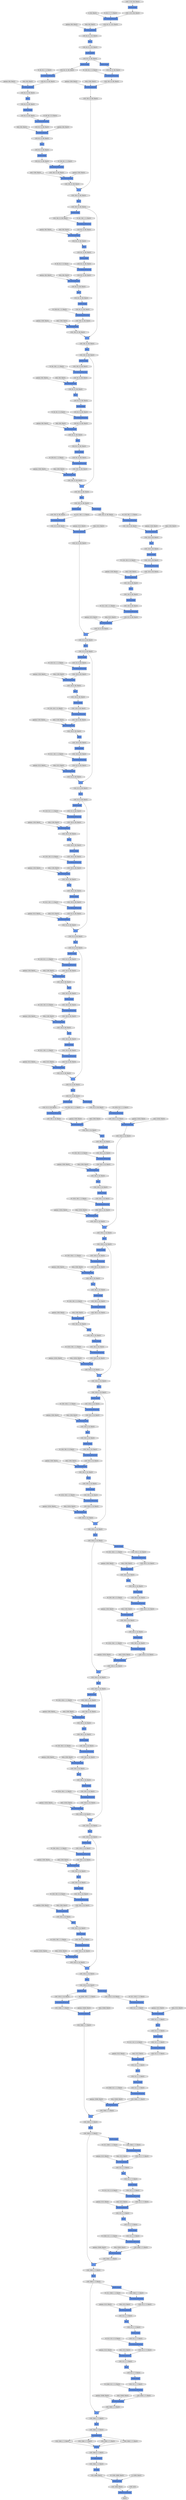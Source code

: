 digraph graphname{rankdir=TB;48009926312336 [label="W: (64, 256, 1, 1), float32",shape="octagon",fillcolor="#E0E0E0",style="filled"];48009926312656 [label="gamma: (64), float32",shape="octagon",fillcolor="#E0E0E0",style="filled"];48009926312976 [label="beta: (64), float32",shape="octagon",fillcolor="#E0E0E0",style="filled"];48011601478928 [label="SoftmaxCrossEntropy",shape="record",fillcolor="#6495ED",style="filled"];48009926313360 [label="W: (64, 64, 3, 3), float32",shape="octagon",fillcolor="#E0E0E0",style="filled"];48009926313680 [label="gamma: (64), float32",shape="octagon",fillcolor="#E0E0E0",style="filled"];48009926182672 [label="b: (64), float32",shape="octagon",fillcolor="#E0E0E0",style="filled"];48009926182736 [label="W: (64, 3, 7, 7), float32",shape="octagon",fillcolor="#E0E0E0",style="filled"];48009926314000 [label="beta: (64), float32",shape="octagon",fillcolor="#E0E0E0",style="filled"];48009926183248 [label="gamma: (64), float32",shape="octagon",fillcolor="#E0E0E0",style="filled"];48009926314384 [label="W: (256, 64, 1, 1), float32",shape="octagon",fillcolor="#E0E0E0",style="filled"];48009926183568 [label="beta: (64), float32",shape="octagon",fillcolor="#E0E0E0",style="filled"];48009926314832 [label="gamma: (256), float32",shape="octagon",fillcolor="#E0E0E0",style="filled"];48009926315152 [label="beta: (256), float32",shape="octagon",fillcolor="#E0E0E0",style="filled"];48009926184272 [label="W: (64, 64, 1, 1), float32",shape="octagon",fillcolor="#E0E0E0",style="filled"];48009926315728 [label="W: (64, 256, 1, 1), float32",shape="octagon",fillcolor="#E0E0E0",style="filled"];48009926184656 [label="gamma: (64), float32",shape="octagon",fillcolor="#E0E0E0",style="filled"];48011756081232 [label="(256, 1024, 4, 14), float32",shape="octagon",fillcolor="#E0E0E0",style="filled"];48009926250576 [label="beta: (64), float32",shape="octagon",fillcolor="#E0E0E0",style="filled"];48011756081296 [label="BatchNormalization",shape="record",fillcolor="#6495ED",style="filled"];48011755950288 [label="(256, 128, 8, 28), float32",shape="octagon",fillcolor="#E0E0E0",style="filled"];48011608461584 [label="(256, 1024, 4, 14), float32",shape="octagon",fillcolor="#E0E0E0",style="filled"];48009968750992 [label="gamma: (512), float32",shape="octagon",fillcolor="#E0E0E0",style="filled"];48011756114320 [label="(256, 256, 4, 14), float32",shape="octagon",fillcolor="#E0E0E0",style="filled"];48009926250960 [label="W: (64, 64, 3, 3), float32",shape="octagon",fillcolor="#E0E0E0",style="filled"];48011756081744 [label="BatchNormalization",shape="record",fillcolor="#6495ED",style="filled"];48011608527504 [label="(256, 512, 2, 7), float32",shape="octagon",fillcolor="#E0E0E0",style="filled"];48011756081808 [label="(256, 1024, 4, 14), float32",shape="octagon",fillcolor="#E0E0E0",style="filled"];48009968751312 [label="beta: (512), float32",shape="octagon",fillcolor="#E0E0E0",style="filled"];48011608527632 [label="BatchNormalization",shape="record",fillcolor="#6495ED",style="filled"];48011608462096 [label="(256, 512, 2, 7), float32",shape="octagon",fillcolor="#E0E0E0",style="filled"];48011608527760 [label="(256, 512, 2, 7), float32",shape="octagon",fillcolor="#E0E0E0",style="filled"];48011755950992 [label="(256, 128, 8, 28), float32",shape="octagon",fillcolor="#E0E0E0",style="filled"];48009926251408 [label="gamma: (64), float32",shape="octagon",fillcolor="#E0E0E0",style="filled"];48011608527888 [label="BatchNormalization",shape="record",fillcolor="#6495ED",style="filled"];48011755951120 [label="BatchNormalization",shape="record",fillcolor="#6495ED",style="filled"];48009968751696 [label="W: (2048, 512, 1, 1), float32",shape="octagon",fillcolor="#E0E0E0",style="filled"];48011756115024 [label="(256, 256, 4, 14), float32",shape="octagon",fillcolor="#E0E0E0",style="filled"];48011608528016 [label="(256, 512, 2, 7), float32",shape="octagon",fillcolor="#E0E0E0",style="filled"];48011608462480 [label="BatchNormalization",shape="record",fillcolor="#6495ED",style="filled"];48011756082320 [label="HaloExchange",shape="record",fillcolor="#6495ED",style="filled"];48011755951248 [label="(256, 128, 8, 28), float32",shape="octagon",fillcolor="#E0E0E0",style="filled"];48011756115152 [label="BatchNormalization",shape="record",fillcolor="#6495ED",style="filled"];48011756082384 [label="(256, 1024, 4, 14), float32",shape="octagon",fillcolor="#E0E0E0",style="filled"];48009926251728 [label="beta: (64), float32",shape="octagon",fillcolor="#E0E0E0",style="filled"];48011756115280 [label="(256, 256, 4, 14), float32",shape="octagon",fillcolor="#E0E0E0",style="filled"];48011608462736 [label="BatchNormalization",shape="record",fillcolor="#6495ED",style="filled"];48011756082576 [label="(256, 1024, 4, 14), float32",shape="octagon",fillcolor="#E0E0E0",style="filled"];48011755951504 [label="(256, 128, 8, 28), float32",shape="octagon",fillcolor="#E0E0E0",style="filled"];48011608462800 [label="(256, 512, 2, 7), float32",shape="octagon",fillcolor="#E0E0E0",style="filled"];48011608528400 [label="(256, 512, 2, 7), float32",shape="octagon",fillcolor="#E0E0E0",style="filled"];48009968752144 [label="gamma: (2048), float32",shape="octagon",fillcolor="#E0E0E0",style="filled"];48011608462928 [label="Convolution2DFunction",shape="record",fillcolor="#6495ED",style="filled"];48011756115536 [label="(256, 256, 4, 14), float32",shape="octagon",fillcolor="#E0E0E0",style="filled"];48011755951696 [label="ReLU",shape="record",fillcolor="#6495ED",style="filled"];48009926252112 [label="W: (256, 64, 1, 1), float32",shape="octagon",fillcolor="#E0E0E0",style="filled"];48011755951760 [label="HaloExchange",shape="record",fillcolor="#6495ED",style="filled"];48011608463056 [label="(256, 512, 2, 7), float32",shape="octagon",fillcolor="#E0E0E0",style="filled"];48011756115728 [label="Convolution2DFunction",shape="record",fillcolor="#6495ED",style="filled"];48011756082960 [label="(256, 256, 4, 14), float32",shape="octagon",fillcolor="#E0E0E0",style="filled"];48011755951888 [label="(256, 512, 8, 28), float32",shape="octagon",fillcolor="#E0E0E0",style="filled"];48009968752464 [label="beta: (2048), float32",shape="octagon",fillcolor="#E0E0E0",style="filled"];48011608463184 [label="HaloExchange",shape="record",fillcolor="#6495ED",style="filled"];48011756115792 [label="HaloExchange",shape="record",fillcolor="#6495ED",style="filled"];48011756115856 [label="ReLU",shape="record",fillcolor="#6495ED",style="filled"];48011755952016 [label="(256, 512, 8, 28), float32",shape="octagon",fillcolor="#E0E0E0",style="filled"];48011608463312 [label="(256, 512, 2, 7), float32",shape="octagon",fillcolor="#E0E0E0",style="filled"];48011756115920 [label="(256, 1024, 4, 14), float32",shape="octagon",fillcolor="#E0E0E0",style="filled"];48011755952080 [label="BatchNormalization",shape="record",fillcolor="#6495ED",style="filled"];48009926252560 [label="gamma: (256), float32",shape="octagon",fillcolor="#E0E0E0",style="filled"];48011756116048 [label="(256, 1024, 4, 14), float32",shape="octagon",fillcolor="#E0E0E0",style="filled"];48011608529040 [label="Convolution2DFunction",shape="record",fillcolor="#6495ED",style="filled"];48011756116112 [label="BatchNormalization",shape="record",fillcolor="#6495ED",style="filled"];48011756083344 [label="BatchNormalization",shape="record",fillcolor="#6495ED",style="filled"];48011755952272 [label="HaloExchange",shape="record",fillcolor="#6495ED",style="filled"];48011608529104 [label="(256, 512, 2, 7), float32",shape="octagon",fillcolor="#E0E0E0",style="filled"];48011608463632 [label="ReLU",shape="record",fillcolor="#6495ED",style="filled"];48011608529232 [label="ReLU",shape="record",fillcolor="#6495ED",style="filled"];48011608463696 [label="(256, 512, 2, 7), float32",shape="octagon",fillcolor="#E0E0E0",style="filled"];48011756116304 [label="ReLU",shape="record",fillcolor="#6495ED",style="filled"];48009926252880 [label="beta: (256), float32",shape="octagon",fillcolor="#E0E0E0",style="filled"];48009968753040 [label="W: (512, 2048, 1, 1), float32",shape="octagon",fillcolor="#E0E0E0",style="filled"];48011756083600 [label="Convolution2DFunction",shape="record",fillcolor="#6495ED",style="filled"];48011755952528 [label="Convolution2DFunction",shape="record",fillcolor="#6495ED",style="filled"];48011608529360 [label="(256, 512, 2, 7), float32",shape="octagon",fillcolor="#E0E0E0",style="filled"];48011756083664 [label="(256, 256, 4, 14), float32",shape="octagon",fillcolor="#E0E0E0",style="filled"];48011755952592 [label="(256, 512, 8, 28), float32",shape="octagon",fillcolor="#E0E0E0",style="filled"];48011608529488 [label="_ + _",shape="record",fillcolor="#6495ED",style="filled"];48011756116560 [label="Convolution2DFunction",shape="record",fillcolor="#6495ED",style="filled"];48011756083792 [label="ReLU",shape="record",fillcolor="#6495ED",style="filled"];48011756116624 [label="(256, 1024, 4, 14), float32",shape="octagon",fillcolor="#E0E0E0",style="filled"];48011608529616 [label="(256, 512, 2, 7), float32",shape="octagon",fillcolor="#E0E0E0",style="filled"];48011608464080 [label="Convolution2DFunction",shape="record",fillcolor="#6495ED",style="filled"];48011756083920 [label="(256, 256, 4, 14), float32",shape="octagon",fillcolor="#E0E0E0",style="filled"];48009926253264 [label="W: (256, 64, 1, 1), float32",shape="octagon",fillcolor="#E0E0E0",style="filled"];48009968753488 [label="gamma: (512), float32",shape="octagon",fillcolor="#E0E0E0",style="filled"];48011756084048 [label="HaloExchange",shape="record",fillcolor="#6495ED",style="filled"];48011608464336 [label="BatchNormalization",shape="record",fillcolor="#6495ED",style="filled"];48011756084176 [label="(256, 256, 4, 14), float32",shape="octagon",fillcolor="#E0E0E0",style="filled"];48011755953104 [label="HaloExchange",shape="record",fillcolor="#6495ED",style="filled"];48011608464400 [label="(256, 512, 2, 7), float32",shape="octagon",fillcolor="#E0E0E0",style="filled"];48011755953168 [label="(256, 512, 8, 28), float32",shape="octagon",fillcolor="#E0E0E0",style="filled"];48011608530000 [label="(256, 2048, 2, 7), float32",shape="octagon",fillcolor="#E0E0E0",style="filled"];48009968753808 [label="beta: (512), float32",shape="octagon",fillcolor="#E0E0E0",style="filled"];48011608464528 [label="_ + _",shape="record",fillcolor="#6495ED",style="filled"];48011756117136 [label="ReLU",shape="record",fillcolor="#6495ED",style="filled"];48009926253712 [label="gamma: (256), float32",shape="octagon",fillcolor="#E0E0E0",style="filled"];48011608530128 [label="(256, 2048, 2, 7), float32",shape="octagon",fillcolor="#E0E0E0",style="filled"];48011756117200 [label="(256, 1024, 4, 14), float32",shape="octagon",fillcolor="#E0E0E0",style="filled"];48011755953360 [label="(256, 512, 8, 28), float32",shape="octagon",fillcolor="#E0E0E0",style="filled"];48011601288336 [label="Convolution2DFunction",shape="record",fillcolor="#6495ED",style="filled"];48011608464656 [label="(256, 512, 2, 7), float32",shape="octagon",fillcolor="#E0E0E0",style="filled"];48011756084496 [label="ReLU",shape="record",fillcolor="#6495ED",style="filled"];48011756084560 [label="(256, 256, 4, 14), float32",shape="octagon",fillcolor="#E0E0E0",style="filled"];48011608464784 [label="HaloExchange",shape="record",fillcolor="#6495ED",style="filled"];48011756117392 [label="(256, 1024, 4, 14), float32",shape="octagon",fillcolor="#E0E0E0",style="filled"];48011608530384 [label="AveragePooling2D",shape="record",fillcolor="#6495ED",style="filled"];48009926254032 [label="beta: (256), float32",shape="octagon",fillcolor="#E0E0E0",style="filled"];48009968754192 [label="W: (512, 512, 3, 3), float32",shape="octagon",fillcolor="#E0E0E0",style="filled"];48011608464912 [label="(256, 512, 2, 7), float32",shape="octagon",fillcolor="#E0E0E0",style="filled"];48011756117520 [label="HaloExchange",shape="record",fillcolor="#6495ED",style="filled"];48011755953680 [label="ReLU",shape="record",fillcolor="#6495ED",style="filled"];48011755953744 [label="(256, 128, 8, 28), float32",shape="octagon",fillcolor="#E0E0E0",style="filled"];48011756117712 [label="ReLU",shape="record",fillcolor="#6495ED",style="filled"];48011756084944 [label="_ + _",shape="record",fillcolor="#6495ED",style="filled"];48011608530704 [label="(256, 2048, 2, 7), float32",shape="octagon",fillcolor="#E0E0E0",style="filled"];48011756117776 [label="(256, 256, 4, 14), float32",shape="octagon",fillcolor="#E0E0E0",style="filled"];48011608465232 [label="Convolution2DFunction",shape="record",fillcolor="#6495ED",style="filled"];48011608465296 [label="(256, 2048, 2, 7), float32",shape="octagon",fillcolor="#E0E0E0",style="filled"];48009926254480 [label="_ + _",shape="record",fillcolor="#6495ED",style="filled"];48011601158032 [label="ReLU",shape="record",fillcolor="#6495ED",style="filled"];48011756085200 [label="Convolution2DFunction",shape="record",fillcolor="#6495ED",style="filled"];48009968754640 [label="gamma: (512), float32",shape="octagon",fillcolor="#E0E0E0",style="filled"];48011755954128 [label="Convolution2DFunction",shape="record",fillcolor="#6495ED",style="filled"];48011756019856 [label="(256, 256, 4, 14), float32",shape="octagon",fillcolor="#E0E0E0",style="filled"];48009926385872 [label="gamma: (128), float32",shape="octagon",fillcolor="#E0E0E0",style="filled"];48011756019984 [label="Convolution2DFunction",shape="record",fillcolor="#6495ED",style="filled"];48011756020112 [label="(256, 256, 4, 14), float32",shape="octagon",fillcolor="#E0E0E0",style="filled"];48011755921872 [label="(256, 128, 8, 28), float32",shape="octagon",fillcolor="#E0E0E0",style="filled"];48011601543056 [label="(256, 256, 15, 56), float32",shape="octagon",fillcolor="#E0E0E0",style="filled"];48009926386192 [label="beta: (128), float32",shape="octagon",fillcolor="#E0E0E0",style="filled"];48011756020432 [label="BatchNormalization",shape="record",fillcolor="#6495ED",style="filled"];48011756020496 [label="(256, 1024, 4, 14), float32",shape="octagon",fillcolor="#E0E0E0",style="filled"];48011755922256 [label="BatchNormalization",shape="record",fillcolor="#6495ED",style="filled"];48011756020624 [label="(256, 512, 8, 28), float32",shape="octagon",fillcolor="#E0E0E0",style="filled"];48009926386576 [label="W: (128, 128, 3, 3), float32",shape="octagon",fillcolor="#E0E0E0",style="filled"];48011756020688 [label="HaloExchange",shape="record",fillcolor="#6495ED",style="filled"];48011755922512 [label="BatchNormalization",shape="record",fillcolor="#6495ED",style="filled"];48011756020880 [label="BatchNormalization",shape="record",fillcolor="#6495ED",style="filled"];48011755922576 [label="(256, 128, 8, 28), float32",shape="octagon",fillcolor="#E0E0E0",style="filled"];48011755922704 [label="Convolution2DFunction",shape="record",fillcolor="#6495ED",style="filled"];48009926387024 [label="gamma: (128), float32",shape="octagon",fillcolor="#E0E0E0",style="filled"];48011756021136 [label="ReLU",shape="record",fillcolor="#6495ED",style="filled"];48011755922832 [label="(256, 128, 8, 28), float32",shape="octagon",fillcolor="#E0E0E0",style="filled"];48011756021200 [label="(256, 1024, 4, 14), float32",shape="octagon",fillcolor="#E0E0E0",style="filled"];48011755922960 [label="HaloExchange",shape="record",fillcolor="#6495ED",style="filled"];48009926387344 [label="beta: (128), float32",shape="octagon",fillcolor="#E0E0E0",style="filled"];48011755923088 [label="(256, 128, 8, 28), float32",shape="octagon",fillcolor="#E0E0E0",style="filled"];48011756021584 [label="(256, 1024, 4, 14), float32",shape="octagon",fillcolor="#E0E0E0",style="filled"];48011756021648 [label="ReLU",shape="record",fillcolor="#6495ED",style="filled"];48011756021712 [label="(256, 1024, 4, 14), float32",shape="octagon",fillcolor="#E0E0E0",style="filled"];48011755923408 [label="ReLU",shape="record",fillcolor="#6495ED",style="filled"];48009926387728 [label="W: (512, 128, 1, 1), float32",shape="octagon",fillcolor="#E0E0E0",style="filled"];48011755923472 [label="(256, 128, 8, 28), float32",shape="octagon",fillcolor="#E0E0E0",style="filled"];48011756021840 [label="(256, 1024, 4, 14), float32",shape="octagon",fillcolor="#E0E0E0",style="filled"];48009969739856 [label="BatchNormalization",shape="record",fillcolor="#6495ED",style="filled"];48011756021904 [label="Convolution2DFunction",shape="record",fillcolor="#6495ED",style="filled"];48011756022096 [label="Convolution2DFunction",shape="record",fillcolor="#6495ED",style="filled"];48011755923856 [label="Convolution2DFunction",shape="record",fillcolor="#6495ED",style="filled"];48011601521040 [label="(256, 3, 56, 224), float32",shape="octagon",fillcolor="#E0E0E0",style="filled"];48009926388176 [label="gamma: (512), float32",shape="octagon",fillcolor="#E0E0E0",style="filled"];48011756022352 [label="HaloExchange",shape="record",fillcolor="#6495ED",style="filled"];48011756022416 [label="(256, 1024, 4, 14), float32",shape="octagon",fillcolor="#E0E0E0",style="filled"];48011755924112 [label="BatchNormalization",shape="record",fillcolor="#6495ED",style="filled"];48011755924176 [label="(256, 128, 8, 28), float32",shape="octagon",fillcolor="#E0E0E0",style="filled"];48009926388496 [label="beta: (512), float32",shape="octagon",fillcolor="#E0E0E0",style="filled"];48011755924304 [label="ReLU",shape="record",fillcolor="#6495ED",style="filled"];48011755924432 [label="(256, 128, 8, 28), float32",shape="octagon",fillcolor="#E0E0E0",style="filled"];48011755924560 [label="HaloExchange",shape="record",fillcolor="#6495ED",style="filled"];48011756022928 [label="HaloExchange",shape="record",fillcolor="#6495ED",style="filled"];48011756022992 [label="(256, 1024, 4, 14), float32",shape="octagon",fillcolor="#E0E0E0",style="filled"];48011755924688 [label="(256, 128, 8, 28), float32",shape="octagon",fillcolor="#E0E0E0",style="filled"];48009926389072 [label="W: (128, 512, 1, 1), float32",shape="octagon",fillcolor="#E0E0E0",style="filled"];48011601522064 [label="MaxPoolingND",shape="record",fillcolor="#6495ED",style="filled"];48011756023248 [label="HaloExchange",shape="record",fillcolor="#6495ED",style="filled"];48011755925008 [label="Convolution2DFunction",shape="record",fillcolor="#6495ED",style="filled"];48011755925072 [label="(256, 512, 8, 28), float32",shape="octagon",fillcolor="#E0E0E0",style="filled"];48011756023440 [label="ReLU",shape="record",fillcolor="#6495ED",style="filled"];48011756023504 [label="(256, 256, 4, 14), float32",shape="octagon",fillcolor="#E0E0E0",style="filled"];48011755925200 [label="(256, 256, 15, 56), float32",shape="octagon",fillcolor="#E0E0E0",style="filled"];48009926389520 [label="gamma: (128), float32",shape="octagon",fillcolor="#E0E0E0",style="filled"];48011755925264 [label="_ + _",shape="record",fillcolor="#6495ED",style="filled"];48011755925456 [label="HaloExchange",shape="record",fillcolor="#6495ED",style="filled"];48011608502352 [label="BatchNormalization",shape="record",fillcolor="#6495ED",style="filled"];48011755991120 [label="(256, 512, 8, 28), float32",shape="octagon",fillcolor="#E0E0E0",style="filled"];48011608502416 [label="(256, 512, 2, 7), float32",shape="octagon",fillcolor="#E0E0E0",style="filled"];48009926357136 [label="W: (128, 512, 1, 1), float32",shape="octagon",fillcolor="#E0E0E0",style="filled"];48009926422736 [label="W: (256, 256, 3, 3), float32",shape="octagon",fillcolor="#E0E0E0",style="filled"];48009926324432 [label="gamma: (64), float32",shape="octagon",fillcolor="#E0E0E0",style="filled"];48009968693520 [label="gamma: (256), float32",shape="octagon",fillcolor="#E0E0E0",style="filled"];48009968627984 [label="gamma: (256), float32",shape="octagon",fillcolor="#E0E0E0",style="filled"];48011755991312 [label="(256, 512, 8, 28), float32",shape="octagon",fillcolor="#E0E0E0",style="filled"];48009968726352 [label="W: (2048, 512, 1, 1), float32",shape="octagon",fillcolor="#E0E0E0",style="filled"];48011608502800 [label="(256, 512, 2, 7), float32",shape="octagon",fillcolor="#E0E0E0",style="filled"];48009926324752 [label="beta: (64), float32",shape="octagon",fillcolor="#E0E0E0",style="filled"];48009968693840 [label="beta: (256), float32",shape="octagon",fillcolor="#E0E0E0",style="filled"];48009968628304 [label="beta: (256), float32",shape="octagon",fillcolor="#E0E0E0",style="filled"];48009926357584 [label="gamma: (128), float32",shape="octagon",fillcolor="#E0E0E0",style="filled"];48009926423184 [label="gamma: (256), float32",shape="octagon",fillcolor="#E0E0E0",style="filled"];48011755991696 [label="(256, 128, 8, 28), float32",shape="octagon",fillcolor="#E0E0E0",style="filled"];48009968726800 [label="gamma: (2048), float32",shape="octagon",fillcolor="#E0E0E0",style="filled"];48009926357904 [label="beta: (128), float32",shape="octagon",fillcolor="#E0E0E0",style="filled"];48009926325136 [label="W: (64, 64, 3, 3), float32",shape="octagon",fillcolor="#E0E0E0",style="filled"];48009968694224 [label="W: (1024, 256, 1, 1), float32",shape="octagon",fillcolor="#E0E0E0",style="filled"];48009968628688 [label="W: (256, 256, 3, 3), float32",shape="octagon",fillcolor="#E0E0E0",style="filled"];48009926423504 [label="beta: (256), float32",shape="octagon",fillcolor="#E0E0E0",style="filled"];48011755992080 [label="HaloExchange",shape="record",fillcolor="#6495ED",style="filled"];48009968727120 [label="beta: (2048), float32",shape="octagon",fillcolor="#E0E0E0",style="filled"];48011608503504 [label="(256, 512, 2, 7), float32",shape="octagon",fillcolor="#E0E0E0",style="filled"];48011755992336 [label="BatchNormalization",shape="record",fillcolor="#6495ED",style="filled"];48009926358288 [label="W: (128, 128, 3, 3), float32",shape="octagon",fillcolor="#E0E0E0",style="filled"];48011608503632 [label="Convolution2DFunction",shape="record",fillcolor="#6495ED",style="filled"];48009926423888 [label="W: (1024, 256, 1, 1), float32",shape="octagon",fillcolor="#E0E0E0",style="filled"];48011755992400 [label="(256, 128, 8, 28), float32",shape="octagon",fillcolor="#E0E0E0",style="filled"];48009926325584 [label="gamma: (64), float32",shape="octagon",fillcolor="#E0E0E0",style="filled"];48009968629136 [label="gamma: (256), float32",shape="octagon",fillcolor="#E0E0E0",style="filled"];48009968694672 [label="gamma: (1024), float32",shape="octagon",fillcolor="#E0E0E0",style="filled"];48011608503760 [label="(256, 512, 2, 7), float32",shape="octagon",fillcolor="#E0E0E0",style="filled"];48009968727504 [label="W: (2048, 1024, 1, 1), float32",shape="octagon",fillcolor="#E0E0E0",style="filled"];48011755992528 [label="Convolution2DFunction",shape="record",fillcolor="#6495ED",style="filled"];48011755992656 [label="(256, 128, 8, 28), float32",shape="octagon",fillcolor="#E0E0E0",style="filled"];48009926325904 [label="beta: (64), float32",shape="octagon",fillcolor="#E0E0E0",style="filled"];48011608504016 [label="(256, 512, 2, 7), float32",shape="octagon",fillcolor="#E0E0E0",style="filled"];48009968694992 [label="beta: (1024), float32",shape="octagon",fillcolor="#E0E0E0",style="filled"];48009968629456 [label="beta: (256), float32",shape="octagon",fillcolor="#E0E0E0",style="filled"];48011755992784 [label="HaloExchange",shape="record",fillcolor="#6495ED",style="filled"];48009926424336 [label="gamma: (1024), float32",shape="octagon",fillcolor="#E0E0E0",style="filled"];48009926358736 [label="gamma: (128), float32",shape="octagon",fillcolor="#E0E0E0",style="filled"];48011755992912 [label="(256, 128, 8, 28), float32",shape="octagon",fillcolor="#E0E0E0",style="filled"];48011608504208 [label="Convolution2DFunction",shape="record",fillcolor="#6495ED",style="filled"];48009968727952 [label="gamma: (2048), float32",shape="octagon",fillcolor="#E0E0E0",style="filled"];48011608504272 [label="HaloExchange",shape="record",fillcolor="#6495ED",style="filled"];48011608504336 [label="ReLU",shape="record",fillcolor="#6495ED",style="filled"];48009926359056 [label="beta: (128), float32",shape="octagon",fillcolor="#E0E0E0",style="filled"];48009926326288 [label="W: (256, 64, 1, 1), float32",shape="octagon",fillcolor="#E0E0E0",style="filled"];48011608504400 [label="(256, 2048, 2, 7), float32",shape="octagon",fillcolor="#E0E0E0",style="filled"];48009968629840 [label="W: (1024, 256, 1, 1), float32",shape="octagon",fillcolor="#E0E0E0",style="filled"];48009926424656 [label="beta: (1024), float32",shape="octagon",fillcolor="#E0E0E0",style="filled"];48011608504528 [label="(256, 2048, 2, 7), float32",shape="octagon",fillcolor="#E0E0E0",style="filled"];48009968728272 [label="beta: (2048), float32",shape="octagon",fillcolor="#E0E0E0",style="filled"];48011755993296 [label="(256, 128, 8, 28), float32",shape="octagon",fillcolor="#E0E0E0",style="filled"];48011608504592 [label="BatchNormalization",shape="record",fillcolor="#6495ED",style="filled"];48009968695632 [label="W: (256, 1024, 1, 1), float32",shape="octagon",fillcolor="#E0E0E0",style="filled"];48009926359440 [label="W: (512, 128, 1, 1), float32",shape="octagon",fillcolor="#E0E0E0",style="filled"];48011608504784 [label="ReLU",shape="record",fillcolor="#6495ED",style="filled"];48009926425040 [label="W: (1024, 512, 1, 1), float32",shape="octagon",fillcolor="#E0E0E0",style="filled"];48009926326736 [label="gamma: (256), float32",shape="octagon",fillcolor="#E0E0E0",style="filled"];48009968630288 [label="gamma: (1024), float32",shape="octagon",fillcolor="#E0E0E0",style="filled"];48011755993680 [label="Convolution2DFunction",shape="record",fillcolor="#6495ED",style="filled"];48011608505040 [label="Convolution2DFunction",shape="record",fillcolor="#6495ED",style="filled"];48011608505104 [label="(256, 2048, 2, 7), float32",shape="octagon",fillcolor="#E0E0E0",style="filled"];48009968728848 [label="W: (512, 2048, 1, 1), float32",shape="octagon",fillcolor="#E0E0E0",style="filled"];48009968696080 [label="gamma: (256), float32",shape="octagon",fillcolor="#E0E0E0",style="filled"];48009926327056 [label="beta: (256), float32",shape="octagon",fillcolor="#E0E0E0",style="filled"];48009968630608 [label="beta: (1024), float32",shape="octagon",fillcolor="#E0E0E0",style="filled"];48011755993936 [label="BatchNormalization",shape="record",fillcolor="#6495ED",style="filled"];48009926359888 [label="gamma: (512), float32",shape="octagon",fillcolor="#E0E0E0",style="filled"];48009926425488 [label="gamma: (1024), float32",shape="octagon",fillcolor="#E0E0E0",style="filled"];48011755994000 [label="(256, 128, 8, 28), float32",shape="octagon",fillcolor="#E0E0E0",style="filled"];48011755994128 [label="ReLU",shape="record",fillcolor="#6495ED",style="filled"];48009968696400 [label="beta: (256), float32",shape="octagon",fillcolor="#E0E0E0",style="filled"];48011755994256 [label="(256, 128, 8, 28), float32",shape="octagon",fillcolor="#E0E0E0",style="filled"];48009926360208 [label="beta: (512), float32",shape="octagon",fillcolor="#E0E0E0",style="filled"];48009968729296 [label="gamma: (512), float32",shape="octagon",fillcolor="#E0E0E0",style="filled"];48009926425808 [label="beta: (1024), float32",shape="octagon",fillcolor="#E0E0E0",style="filled"];48011608505616 [label="Concat",shape="record",fillcolor="#6495ED",style="filled"];48011755994384 [label="_ + _",shape="record",fillcolor="#6495ED",style="filled"];48011608505680 [label="(256, 2048, 2, 7), float32",shape="octagon",fillcolor="#E0E0E0",style="filled"];48009926327632 [label="W: (128, 256, 1, 1), float32",shape="octagon",fillcolor="#E0E0E0",style="filled"];48009968631184 [label="W: (256, 1024, 1, 1), float32",shape="octagon",fillcolor="#E0E0E0",style="filled"];48011755994512 [label="(256, 128, 8, 28), float32",shape="octagon",fillcolor="#E0E0E0",style="filled"];48009968696784 [label="W: (256, 256, 3, 3), float32",shape="octagon",fillcolor="#E0E0E0",style="filled"];48011608505872 [label="(256, 2048, 2, 7), float32",shape="octagon",fillcolor="#E0E0E0",style="filled"];48009968729616 [label="beta: (512), float32",shape="octagon",fillcolor="#E0E0E0",style="filled"];48011755994704 [label="BatchNormalization",shape="record",fillcolor="#6495ED",style="filled"];48011608506000 [label="HaloExchange",shape="record",fillcolor="#6495ED",style="filled"];48009926360784 [label="W: (128, 512, 1, 1), float32",shape="octagon",fillcolor="#E0E0E0",style="filled"];48009926426384 [label="W: (256, 1024, 1, 1), float32",shape="octagon",fillcolor="#E0E0E0",style="filled"];48011755994896 [label="(256, 512, 8, 28), float32",shape="octagon",fillcolor="#E0E0E0",style="filled"];48009926328080 [label="gamma: (128), float32",shape="octagon",fillcolor="#E0E0E0",style="filled"];48011608506192 [label="ReLU",shape="record",fillcolor="#6495ED",style="filled"];48009968631632 [label="gamma: (256), float32",shape="octagon",fillcolor="#E0E0E0",style="filled"];48009968697232 [label="gamma: (256), float32",shape="octagon",fillcolor="#E0E0E0",style="filled"];48009968730000 [label="W: (512, 512, 3, 3), float32",shape="octagon",fillcolor="#E0E0E0",style="filled"];48011608506256 [label="(256, 512, 2, 7), float32",shape="octagon",fillcolor="#E0E0E0",style="filled"];48011755995024 [label="(256, 512, 8, 28), float32",shape="octagon",fillcolor="#E0E0E0",style="filled"];48011755995088 [label="Convolution2DFunction",shape="record",fillcolor="#6495ED",style="filled"];48011756093520 [label="(256, 256, 4, 14), float32",shape="octagon",fillcolor="#E0E0E0",style="filled"];48009968664784 [label="W: (256, 256, 3, 3), float32",shape="octagon",fillcolor="#E0E0E0",style="filled"];48011756093776 [label="(256, 256, 4, 14), float32",shape="octagon",fillcolor="#E0E0E0",style="filled"];48011608539536 [label="(256, 2048, 2, 7), float32",shape="octagon",fillcolor="#E0E0E0",style="filled"];48011608539664 [label="(256, 2048, 2, 7), float32",shape="octagon",fillcolor="#E0E0E0",style="filled"];48011756094032 [label="(256, 256, 4, 14), float32",shape="octagon",fillcolor="#E0E0E0",style="filled"];48009968665232 [label="gamma: (256), float32",shape="octagon",fillcolor="#E0E0E0",style="filled"];48011756094224 [label="_ + _",shape="record",fillcolor="#6495ED",style="filled"];48011756094288 [label="HaloExchange",shape="record",fillcolor="#6495ED",style="filled"];48011608540112 [label="(256, 2048, 2, 7), float32",shape="octagon",fillcolor="#E0E0E0",style="filled"];48011756094416 [label="(256, 1024, 4, 14), float32",shape="octagon",fillcolor="#E0E0E0",style="filled"];48009968665552 [label="beta: (256), float32",shape="octagon",fillcolor="#E0E0E0",style="filled"];48011756094544 [label="(256, 1024, 4, 14), float32",shape="octagon",fillcolor="#E0E0E0",style="filled"];48011756094608 [label="BatchNormalization",shape="record",fillcolor="#6495ED",style="filled"];48011608540368 [label="(256, 2048, 2, 7), float32",shape="octagon",fillcolor="#E0E0E0",style="filled"];48011756094800 [label="Convolution2DFunction",shape="record",fillcolor="#6495ED",style="filled"];48009968665936 [label="W: (1024, 256, 1, 1), float32",shape="octagon",fillcolor="#E0E0E0",style="filled"];48011608540688 [label="(256, 2048, 2, 7), float32",shape="octagon",fillcolor="#E0E0E0",style="filled"];48011608540752 [label="(256), int32",shape="octagon",fillcolor="#E0E0E0",style="filled"];48011756095056 [label="Convolution2DFunction",shape="record",fillcolor="#6495ED",style="filled"];48011756095120 [label="(256, 1024, 4, 14), float32",shape="octagon",fillcolor="#E0E0E0",style="filled"];48009968666384 [label="gamma: (1024), float32",shape="octagon",fillcolor="#E0E0E0",style="filled"];48011608541008 [label="(256, 2048, 8, 7), float32",shape="octagon",fillcolor="#E0E0E0",style="filled"];48009968666704 [label="beta: (1024), float32",shape="octagon",fillcolor="#E0E0E0",style="filled"];48011756095632 [label="HaloExchange",shape="record",fillcolor="#6495ED",style="filled"];48011756095696 [label="(256, 1024, 4, 14), float32",shape="octagon",fillcolor="#E0E0E0",style="filled"];48011608541456 [label="LinearFunction",shape="record",fillcolor="#6495ED",style="filled"];48011608541584 [label="(256, 2048, 2, 1), float32",shape="octagon",fillcolor="#E0E0E0",style="filled"];48011756095888 [label="(256, 1024, 4, 14), float32",shape="octagon",fillcolor="#E0E0E0",style="filled"];48009968667280 [label="W: (256, 1024, 1, 1), float32",shape="octagon",fillcolor="#E0E0E0",style="filled"];48011756096208 [label="ReLU",shape="record",fillcolor="#6495ED",style="filled"];48011756096272 [label="(256, 256, 4, 14), float32",shape="octagon",fillcolor="#E0E0E0",style="filled"];48009968667728 [label="gamma: (256), float32",shape="octagon",fillcolor="#E0E0E0",style="filled"];48011756096656 [label="Convolution2DFunction",shape="record",fillcolor="#6495ED",style="filled"];48011608542416 [label="(256, 4096), float32",shape="octagon",fillcolor="#E0E0E0",style="filled"];48011756096912 [label="BatchNormalization",shape="record",fillcolor="#6495ED",style="filled"];48009968668048 [label="beta: (256), float32",shape="octagon",fillcolor="#E0E0E0",style="filled"];48011608542672 [label="float32",shape="octagon",fillcolor="#E0E0E0",style="filled"];48011756096976 [label="(256, 256, 4, 14), float32",shape="octagon",fillcolor="#E0E0E0",style="filled"];48011756097104 [label="ReLU",shape="record",fillcolor="#6495ED",style="filled"];48011601071760 [label="HaloExchange",shape="record",fillcolor="#6495ED",style="filled"];48011608542928 [label="(256, 1000), float32",shape="octagon",fillcolor="#E0E0E0",style="filled"];48011756097232 [label="(256, 256, 4, 14), float32",shape="octagon",fillcolor="#E0E0E0",style="filled"];48009968668432 [label="W: (256, 256, 3, 3), float32",shape="octagon",fillcolor="#E0E0E0",style="filled"];48011756097360 [label="HaloExchange",shape="record",fillcolor="#6495ED",style="filled"];48011756097488 [label="(256, 256, 4, 14), float32",shape="octagon",fillcolor="#E0E0E0",style="filled"];48011756064912 [label="HaloExchange",shape="record",fillcolor="#6495ED",style="filled"];48011600973968 [label="HaloExchange",shape="record",fillcolor="#6495ED",style="filled"];48009926332560 [label="beta: (128), float32",shape="octagon",fillcolor="#E0E0E0",style="filled"];48011756064976 [label="(256, 1024, 4, 14), float32",shape="octagon",fillcolor="#E0E0E0",style="filled"];48011600974096 [label="ReLU",shape="record",fillcolor="#6495ED",style="filled"];48011600974160 [label="HaloExchange",shape="record",fillcolor="#6495ED",style="filled"];48011756065168 [label="(256, 1024, 4, 14), float32",shape="octagon",fillcolor="#E0E0E0",style="filled"];48011600974224 [label="(256, 3, 62, 224), float32",shape="octagon",fillcolor="#E0E0E0",style="filled"];48011756130832 [label="(256, 256, 4, 14), float32",shape="octagon",fillcolor="#E0E0E0",style="filled"];48009926332944 [label="W: (128, 128, 3, 3), float32",shape="octagon",fillcolor="#E0E0E0",style="filled"];48011756130960 [label="BatchNormalization",shape="record",fillcolor="#6495ED",style="filled"];48011600974544 [label="HaloExchange",shape="record",fillcolor="#6495ED",style="filled"];48011756131088 [label="(256, 256, 4, 14), float32",shape="octagon",fillcolor="#E0E0E0",style="filled"];48011756065552 [label="(256, 256, 4, 14), float32",shape="octagon",fillcolor="#E0E0E0",style="filled"];48011600974672 [label="ReLU",shape="record",fillcolor="#6495ED",style="filled"];48011756131216 [label="BatchNormalization",shape="record",fillcolor="#6495ED",style="filled"];48011600974736 [label="(256, 64, 15, 56), float32",shape="octagon",fillcolor="#E0E0E0",style="filled"];48009926333392 [label="gamma: (128), float32",shape="octagon",fillcolor="#E0E0E0",style="filled"];48011756131344 [label="(256, 256, 4, 14), float32",shape="octagon",fillcolor="#E0E0E0",style="filled"];48011756065936 [label="ReLU",shape="record",fillcolor="#6495ED",style="filled"];48009926333712 [label="beta: (128), float32",shape="octagon",fillcolor="#E0E0E0",style="filled"];48011600975120 [label="(256, 64, 15, 56), float32",shape="octagon",fillcolor="#E0E0E0",style="filled"];48011756131728 [label="(256, 256, 4, 14), float32",shape="octagon",fillcolor="#E0E0E0",style="filled"];48011756066192 [label="BatchNormalization",shape="record",fillcolor="#6495ED",style="filled"];48011600975248 [label="BatchNormalization",shape="record",fillcolor="#6495ED",style="filled"];48011756066256 [label="(256, 256, 4, 14), float32",shape="octagon",fillcolor="#E0E0E0",style="filled"];48011600975376 [label="Convolution2DFunction",shape="record",fillcolor="#6495ED",style="filled"];48011601237520 [label="HaloExchange",shape="record",fillcolor="#6495ED",style="filled"];48011756066384 [label="Convolution2DFunction",shape="record",fillcolor="#6495ED",style="filled"];48011600975440 [label="(256, 64, 15, 56), float32",shape="octagon",fillcolor="#E0E0E0",style="filled"];48009926334096 [label="W: (512, 128, 1, 1), float32",shape="octagon",fillcolor="#E0E0E0",style="filled"];48011600975504 [label="BatchNormalization",shape="record",fillcolor="#6495ED",style="filled"];48011756066512 [label="(256, 256, 4, 14), float32",shape="octagon",fillcolor="#E0E0E0",style="filled"];48011756066640 [label="HaloExchange",shape="record",fillcolor="#6495ED",style="filled"];48011600975696 [label="HaloExchange",shape="record",fillcolor="#6495ED",style="filled"];48011756066768 [label="(256, 256, 4, 14), float32",shape="octagon",fillcolor="#E0E0E0",style="filled"];48011600975824 [label="Convolution2DFunction",shape="record",fillcolor="#6495ED",style="filled"];48011756132368 [label="Convolution2DFunction",shape="record",fillcolor="#6495ED",style="filled"];48011600975888 [label="(256, 64, 15, 56), float32",shape="octagon",fillcolor="#E0E0E0",style="filled"];48011756132432 [label="(256, 256, 4, 14), float32",shape="octagon",fillcolor="#E0E0E0",style="filled"];48009926334544 [label="gamma: (512), float32",shape="octagon",fillcolor="#E0E0E0",style="filled"];48011756132560 [label="ReLU",shape="record",fillcolor="#6495ED",style="filled"];48011600976080 [label="(256, 64, 15, 56), float32",shape="octagon",fillcolor="#E0E0E0",style="filled"];48011600976144 [label="(256, 64, 15, 56), float32",shape="octagon",fillcolor="#E0E0E0",style="filled"];48011756132688 [label="(256, 256, 4, 14), float32",shape="octagon",fillcolor="#E0E0E0",style="filled"];48011756067152 [label="(256, 256, 4, 14), float32",shape="octagon",fillcolor="#E0E0E0",style="filled"];48011600976208 [label="(256, 64, 15, 56), float32",shape="octagon",fillcolor="#E0E0E0",style="filled"];48009926334864 [label="beta: (512), float32",shape="octagon",fillcolor="#E0E0E0",style="filled"];48011600976272 [label="Convolution2DFunction",shape="record",fillcolor="#6495ED",style="filled"];48011756132816 [label="_ + _",shape="record",fillcolor="#6495ED",style="filled"];48011552545232 [label="(256, 64, 15, 56), float32",shape="octagon",fillcolor="#E0E0E0",style="filled"];48011600976336 [label="(256, 64, 31, 112), float32",shape="octagon",fillcolor="#E0E0E0",style="filled"];48011600976400 [label="(256, 64, 31, 112), float32",shape="octagon",fillcolor="#E0E0E0",style="filled"];48011756132944 [label="(256, 256, 4, 14), float32",shape="octagon",fillcolor="#E0E0E0",style="filled"];48011552545360 [label="BatchNormalization",shape="record",fillcolor="#6495ED",style="filled"];48011552545424 [label="ReLU",shape="record",fillcolor="#6495ED",style="filled"];48011600976528 [label="BatchNormalization",shape="record",fillcolor="#6495ED",style="filled"];48011756067536 [label="Convolution2DFunction",shape="record",fillcolor="#6495ED",style="filled"];48011552545488 [label="HaloExchange",shape="record",fillcolor="#6495ED",style="filled"];48009926335248 [label="W: (512, 256, 1, 1), float32",shape="octagon",fillcolor="#E0E0E0",style="filled"];48011756133200 [label="(256, 1024, 4, 14), float32",shape="octagon",fillcolor="#E0E0E0",style="filled"];48011756133264 [label="HaloExchange",shape="record",fillcolor="#6495ED",style="filled"];48011600976784 [label="HaloExchange",shape="record",fillcolor="#6495ED",style="filled"];48011756133328 [label="(256, 1024, 4, 14), float32",shape="octagon",fillcolor="#E0E0E0",style="filled"];48011756067792 [label="BatchNormalization",shape="record",fillcolor="#6495ED",style="filled"];48011600976848 [label="(256, 64, 31, 112), float32",shape="octagon",fillcolor="#E0E0E0",style="filled"];48011756067856 [label="(256, 256, 4, 14), float32",shape="octagon",fillcolor="#E0E0E0",style="filled"];48011756133456 [label="(256, 1024, 4, 14), float32",shape="octagon",fillcolor="#E0E0E0",style="filled"];48011552545872 [label="(256, 64, 15, 56), float32",shape="octagon",fillcolor="#E0E0E0",style="filled"];48011756067984 [label="ReLU",shape="record",fillcolor="#6495ED",style="filled"];48011756133520 [label="ReLU",shape="record",fillcolor="#6495ED",style="filled"];48011552545936 [label="Convolution2DFunction",shape="record",fillcolor="#6495ED",style="filled"];48009926335696 [label="gamma: (512), float32",shape="octagon",fillcolor="#E0E0E0",style="filled"];48011552546000 [label="Convolution2DFunction",shape="record",fillcolor="#6495ED",style="filled"];48011756068112 [label="(256, 256, 4, 14), float32",shape="octagon",fillcolor="#E0E0E0",style="filled"];48011552546064 [label="(256, 64, 15, 56), float32",shape="octagon",fillcolor="#E0E0E0",style="filled"];48011756133712 [label="BatchNormalization",shape="record",fillcolor="#6495ED",style="filled"];48011756068240 [label="_ + _",shape="record",fillcolor="#6495ED",style="filled"];48011756068368 [label="(256, 256, 4, 14), float32",shape="octagon",fillcolor="#E0E0E0",style="filled"];48009926336016 [label="beta: (512), float32",shape="octagon",fillcolor="#E0E0E0",style="filled"];48011552546320 [label="ReLU",shape="record",fillcolor="#6495ED",style="filled"];48011756133968 [label="Convolution2DFunction",shape="record",fillcolor="#6495ED",style="filled"];48011756134032 [label="(256, 1024, 4, 14), float32",shape="octagon",fillcolor="#E0E0E0",style="filled"];48011552546448 [label="(256, 256, 15, 56), float32",shape="octagon",fillcolor="#E0E0E0",style="filled"];48011756068560 [label="Convolution2DFunction",shape="record",fillcolor="#6495ED",style="filled"];48011756068688 [label="HaloExchange",shape="record",fillcolor="#6495ED",style="filled"];48011756068752 [label="(256, 1024, 4, 14), float32",shape="octagon",fillcolor="#E0E0E0",style="filled"];48011552546704 [label="(256, 64, 15, 56), float32",shape="octagon",fillcolor="#E0E0E0",style="filled"];48011608481872 [label="(256, 1024, 4, 14), float32",shape="octagon",fillcolor="#E0E0E0",style="filled"];48011608481936 [label="HaloExchange",shape="record",fillcolor="#6495ED",style="filled"];48009926402192 [label="beta: (128), float32",shape="octagon",fillcolor="#E0E0E0",style="filled"];48011552612496 [label="ReLU",shape="record",fillcolor="#6495ED",style="filled"];48011756003536 [label="(256, 512, 8, 28), float32",shape="octagon",fillcolor="#E0E0E0",style="filled"];48011755938064 [label="_ + _",shape="record",fillcolor="#6495ED",style="filled"];48009968771408 [label="beta: (512), float32",shape="octagon",fillcolor="#E0E0E0",style="filled"];48011608482128 [label="BatchNormalization",shape="record",fillcolor="#6495ED",style="filled"];48011755970896 [label="(256, 128, 8, 28), float32",shape="octagon",fillcolor="#E0E0E0",style="filled"];48011755938128 [label="(256, 512, 8, 28), float32",shape="octagon",fillcolor="#E0E0E0",style="filled"];48011552612688 [label="(256, 64, 15, 56), float32",shape="octagon",fillcolor="#E0E0E0",style="filled"];48011756036560 [label="(256, 256, 4, 14), float32",shape="octagon",fillcolor="#E0E0E0",style="filled"];48011756003792 [label="BatchNormalization",shape="record",fillcolor="#6495ED",style="filled"];48011755971024 [label="BatchNormalization",shape="record",fillcolor="#6495ED",style="filled"];48011552612816 [label="Convolution2DFunction",shape="record",fillcolor="#6495ED",style="filled"];48011756003856 [label="(256, 512, 8, 28), float32",shape="octagon",fillcolor="#E0E0E0",style="filled"];48009926402576 [label="W: (128, 128, 3, 3), float32",shape="octagon",fillcolor="#E0E0E0",style="filled"];48011549630992 [label="HaloExchange",shape="record",fillcolor="#6495ED",style="filled"];48011608482384 [label="HaloExchange",shape="record",fillcolor="#6495ED",style="filled"];48011756036688 [label="BatchNormalization",shape="record",fillcolor="#6495ED",style="filled"];48011755971152 [label="(256, 128, 8, 28), float32",shape="octagon",fillcolor="#E0E0E0",style="filled"];48011608482448 [label="(256, 2048, 2, 7), float32",shape="octagon",fillcolor="#E0E0E0",style="filled"];48009968771792 [label="W: (2048, 512, 1, 1), float32",shape="octagon",fillcolor="#E0E0E0",style="filled"];48011756036816 [label="(256, 256, 4, 14), float32",shape="octagon",fillcolor="#E0E0E0",style="filled"];48011755971280 [label="BatchNormalization",shape="record",fillcolor="#6495ED",style="filled"];48011755938512 [label="(256, 512, 8, 28), float32",shape="octagon",fillcolor="#E0E0E0",style="filled"];48011755938576 [label="HaloExchange",shape="record",fillcolor="#6495ED",style="filled"];48011756036944 [label="BatchNormalization",shape="record",fillcolor="#6495ED",style="filled"];48011755971408 [label="(256, 128, 8, 28), float32",shape="octagon",fillcolor="#E0E0E0",style="filled"];48011755938640 [label="(256, 512, 8, 28), float32",shape="octagon",fillcolor="#E0E0E0",style="filled"];48011552613264 [label="(256, 256, 15, 56), float32",shape="octagon",fillcolor="#E0E0E0",style="filled"];48011756037072 [label="(256, 256, 4, 14), float32",shape="octagon",fillcolor="#E0E0E0",style="filled"];48009926403024 [label="gamma: (128), float32",shape="octagon",fillcolor="#E0E0E0",style="filled"];48011755938768 [label="(256, 512, 8, 28), float32",shape="octagon",fillcolor="#E0E0E0",style="filled"];48011552613328 [label="Convolution2DFunction",shape="record",fillcolor="#6495ED",style="filled"];48011756004368 [label="SpatialAllGather",shape="record",fillcolor="#6495ED",style="filled"];48011608482832 [label="(256, 2048, 2, 7), float32",shape="octagon",fillcolor="#E0E0E0",style="filled"];48011552613392 [label="_ + _",shape="record",fillcolor="#6495ED",style="filled"];48011756004432 [label="(256, 512, 8, 28), float32",shape="octagon",fillcolor="#E0E0E0",style="filled"];48011552613456 [label="BatchNormalization",shape="record",fillcolor="#6495ED",style="filled"];48009968772240 [label="gamma: (2048), float32",shape="octagon",fillcolor="#E0E0E0",style="filled"];48011608482960 [label="(256, 2048, 2, 7), float32",shape="octagon",fillcolor="#E0E0E0",style="filled"];48011755971792 [label="(256, 128, 8, 28), float32",shape="octagon",fillcolor="#E0E0E0",style="filled"];48011755939024 [label="BatchNormalization",shape="record",fillcolor="#6495ED",style="filled"];48011552613584 [label="(256, 256, 15, 56), float32",shape="octagon",fillcolor="#E0E0E0",style="filled"];48011608483088 [label="(256, 2048, 2, 7), float32",shape="octagon",fillcolor="#E0E0E0",style="filled"];48009926403344 [label="beta: (128), float32",shape="octagon",fillcolor="#E0E0E0",style="filled"];48011608483152 [label="_ + _",shape="record",fillcolor="#6495ED",style="filled"];48011756037456 [label="(256, 256, 4, 14), float32",shape="octagon",fillcolor="#E0E0E0",style="filled"];48011552613776 [label="BatchNormalization",shape="record",fillcolor="#6495ED",style="filled"];48009968772560 [label="beta: (2048), float32",shape="octagon",fillcolor="#E0E0E0",style="filled"];48011755939280 [label="Convolution2DFunction",shape="record",fillcolor="#6495ED",style="filled"];48011552613840 [label="(256, 256, 15, 56), float32",shape="octagon",fillcolor="#E0E0E0",style="filled"];48011608483344 [label="Convolution2DFunction",shape="record",fillcolor="#6495ED",style="filled"];48011755939344 [label="(256, 512, 8, 28), float32",shape="octagon",fillcolor="#E0E0E0",style="filled"];48011552613904 [label="HaloExchange",shape="record",fillcolor="#6495ED",style="filled"];48011756004944 [label="(256, 256, 4, 14), float32",shape="octagon",fillcolor="#E0E0E0",style="filled"];48011552613968 [label="(256, 256, 15, 56), float32",shape="octagon",fillcolor="#E0E0E0",style="filled"];48009926403728 [label="W: (512, 128, 1, 1), float32",shape="octagon",fillcolor="#E0E0E0",style="filled"];48011608483600 [label="HaloExchange",shape="record",fillcolor="#6495ED",style="filled"];48011608483664 [label="(256, 2048, 2, 7), float32",shape="octagon",fillcolor="#E0E0E0",style="filled"];48011755972432 [label="Convolution2DFunction",shape="record",fillcolor="#6495ED",style="filled"];48011552614224 [label="Convolution2DFunction",shape="record",fillcolor="#6495ED",style="filled"];48011755972496 [label="(256, 128, 8, 28), float32",shape="octagon",fillcolor="#E0E0E0",style="filled"];48011756038096 [label="Convolution2DFunction",shape="record",fillcolor="#6495ED",style="filled"];48011756005328 [label="BatchNormalization",shape="record",fillcolor="#6495ED",style="filled"];48011756038160 [label="(256, 256, 4, 14), float32",shape="octagon",fillcolor="#E0E0E0",style="filled"];48011755972624 [label="ReLU",shape="record",fillcolor="#6495ED",style="filled"];48011755939856 [label="HaloExchange",shape="record",fillcolor="#6495ED",style="filled"];48009968773200 [label="W: (1000, 4096), float32",shape="octagon",fillcolor="#E0E0E0",style="filled"];48009926404176 [label="gamma: (512), float32",shape="octagon",fillcolor="#E0E0E0",style="filled"];48011755939920 [label="(256, 512, 8, 28), float32",shape="octagon",fillcolor="#E0E0E0",style="filled"];48011552614480 [label="(256, 256, 15, 56), float32",shape="octagon",fillcolor="#E0E0E0",style="filled"];48011756038288 [label="ReLU",shape="record",fillcolor="#6495ED",style="filled"];48011755972752 [label="(256, 128, 8, 28), float32",shape="octagon",fillcolor="#E0E0E0",style="filled"];48011552614544 [label="HaloExchange",shape="record",fillcolor="#6495ED",style="filled"];48011756005584 [label="Convolution2DFunction",shape="record",fillcolor="#6495ED",style="filled"];48011756038416 [label="(256, 256, 4, 14), float32",shape="octagon",fillcolor="#E0E0E0",style="filled"];48011756005648 [label="(256, 256, 4, 14), float32",shape="octagon",fillcolor="#E0E0E0",style="filled"];48011755972880 [label="_ + _",shape="record",fillcolor="#6495ED",style="filled"];48011608484176 [label="HaloExchange",shape="record",fillcolor="#6495ED",style="filled"];48011552614736 [label="ReLU",shape="record",fillcolor="#6495ED",style="filled"];48011552614800 [label="Reshape",shape="record",fillcolor="#6495ED",style="filled"];48011608484240 [label="(256, 2048, 2, 7), float32",shape="octagon",fillcolor="#E0E0E0",style="filled"];48011756038544 [label="_ + _",shape="record",fillcolor="#6495ED",style="filled"];48011756005776 [label="_ + _",shape="record",fillcolor="#6495ED",style="filled"];48009968773584 [label="b: (1000), float32",shape="octagon",fillcolor="#E0E0E0",style="filled"];48009926404496 [label="beta: (512), float32",shape="octagon",fillcolor="#E0E0E0",style="filled"];48011755973008 [label="(256, 128, 8, 28), float32",shape="octagon",fillcolor="#E0E0E0",style="filled"];48011756038672 [label="(256, 256, 4, 14), float32",shape="octagon",fillcolor="#E0E0E0",style="filled"];48011756005904 [label="(256, 256, 4, 14), float32",shape="octagon",fillcolor="#E0E0E0",style="filled"];48011755940368 [label="Convolution2DFunction",shape="record",fillcolor="#6495ED",style="filled"];48011755973200 [label="ReLU",shape="record",fillcolor="#6495ED",style="filled"];48011755940432 [label="(256, 128, 8, 28), float32",shape="octagon",fillcolor="#E0E0E0",style="filled"];48011756006032 [label="HaloExchange",shape="record",fillcolor="#6495ED",style="filled"];48011755973264 [label="HaloExchange",shape="record",fillcolor="#6495ED",style="filled"];48011756038864 [label="ReLU",shape="record",fillcolor="#6495ED",style="filled"];48011756038928 [label="HaloExchange",shape="record",fillcolor="#6495ED",style="filled"];48011756006160 [label="(256, 256, 4, 14), float32",shape="octagon",fillcolor="#E0E0E0",style="filled"];48011755973392 [label="(256, 512, 8, 28), float32",shape="octagon",fillcolor="#E0E0E0",style="filled"];48011552615184 [label="(256, 64, 15, 56), float32",shape="octagon",fillcolor="#E0E0E0",style="filled"];48011608484688 [label="ReLU",shape="record",fillcolor="#6495ED",style="filled"];48011608484752 [label="(256, 512, 2, 7), float32",shape="octagon",fillcolor="#E0E0E0",style="filled"];48011756039056 [label="(256, 1024, 4, 14), float32",shape="octagon",fillcolor="#E0E0E0",style="filled"];48011755973520 [label="(256, 512, 8, 28), float32",shape="octagon",fillcolor="#E0E0E0",style="filled"];48011755973584 [label="BatchNormalization",shape="record",fillcolor="#6495ED",style="filled"];48011755940816 [label="Convolution2DFunction",shape="record",fillcolor="#6495ED",style="filled"];48011756039184 [label="(256, 1024, 4, 14), float32",shape="octagon",fillcolor="#E0E0E0",style="filled"];48009926405136 [label="W: (256, 512, 1, 1), float32",shape="octagon",fillcolor="#E0E0E0",style="filled"];48011756039248 [label="BatchNormalization",shape="record",fillcolor="#6495ED",style="filled"];48011756006480 [label="ReLU",shape="record",fillcolor="#6495ED",style="filled"];48011552615504 [label="(256, 64, 15, 56), float32",shape="octagon",fillcolor="#E0E0E0",style="filled"];48011756006544 [label="(256, 256, 4, 14), float32",shape="octagon",fillcolor="#E0E0E0",style="filled"];48011755973776 [label="ReLU",shape="record",fillcolor="#6495ED",style="filled"];48011552615568 [label="(256, 64, 15, 56), float32",shape="octagon",fillcolor="#E0E0E0",style="filled"];48011755941072 [label="BatchNormalization",shape="record",fillcolor="#6495ED",style="filled"];48011552615632 [label="(256, 64, 15, 56), float32",shape="octagon",fillcolor="#E0E0E0",style="filled"];48011608485136 [label="Convolution2DFunction",shape="record",fillcolor="#6495ED",style="filled"];48011756039440 [label="ReLU",shape="record",fillcolor="#6495ED",style="filled"];48011755941136 [label="(256, 128, 8, 28), float32",shape="octagon",fillcolor="#E0E0E0",style="filled"];48011552615696 [label="(256, 64, 15, 56), float32",shape="octagon",fillcolor="#E0E0E0",style="filled"];48011755974032 [label="Convolution2DFunction",shape="record",fillcolor="#6495ED",style="filled"];48011755941264 [label="ReLU",shape="record",fillcolor="#6495ED",style="filled"];48009926405584 [label="gamma: (256), float32",shape="octagon",fillcolor="#E0E0E0",style="filled"];48011755974096 [label="(256, 512, 8, 28), float32",shape="octagon",fillcolor="#E0E0E0",style="filled"];48011552615888 [label="BatchNormalization",shape="record",fillcolor="#6495ED",style="filled"];48011608485392 [label="BatchNormalization",shape="record",fillcolor="#6495ED",style="filled"];48011756039696 [label="Convolution2DFunction",shape="record",fillcolor="#6495ED",style="filled"];48011756006928 [label="HaloExchange",shape="record",fillcolor="#6495ED",style="filled"];48011755941392 [label="(256, 128, 8, 28), float32",shape="octagon",fillcolor="#E0E0E0",style="filled"];48011608485456 [label="(256, 512, 2, 7), float32",shape="octagon",fillcolor="#E0E0E0",style="filled"];48011756039760 [label="(256, 1024, 4, 14), float32",shape="octagon",fillcolor="#E0E0E0",style="filled"];48011755941520 [label="HaloExchange",shape="record",fillcolor="#6495ED",style="filled"];48011608485584 [label="ReLU",shape="record",fillcolor="#6495ED",style="filled"];48011552616144 [label="ReLU",shape="record",fillcolor="#6495ED",style="filled"];48011756007184 [label="Convolution2DFunction",shape="record",fillcolor="#6495ED",style="filled"];48009926405904 [label="beta: (256), float32",shape="octagon",fillcolor="#E0E0E0",style="filled"];48011755941648 [label="(256, 128, 8, 28), float32",shape="octagon",fillcolor="#E0E0E0",style="filled"];48011552616208 [label="(256, 256, 15, 56), float32",shape="octagon",fillcolor="#E0E0E0",style="filled"];48011608485712 [label="(256, 512, 2, 7), float32",shape="octagon",fillcolor="#E0E0E0",style="filled"];48011756007248 [label="(256, 256, 4, 14), float32",shape="octagon",fillcolor="#E0E0E0",style="filled"];48011552616336 [label="(256, 64, 15, 56), float32",shape="octagon",fillcolor="#E0E0E0",style="filled"];48011755974608 [label="ReLU",shape="record",fillcolor="#6495ED",style="filled"];48011755941840 [label="ReLU",shape="record",fillcolor="#6495ED",style="filled"];48011552583760 [label="_ + _",shape="record",fillcolor="#6495ED",style="filled"];48009968644304 [label="beta: (256), float32",shape="octagon",fillcolor="#E0E0E0",style="filled"];48009968709904 [label="beta: (256), float32",shape="octagon",fillcolor="#E0E0E0",style="filled"];48011552584080 [label="(256, 64, 15, 56), float32",shape="octagon",fillcolor="#E0E0E0",style="filled"];48011552584144 [label="BatchNormalization",shape="record",fillcolor="#6495ED",style="filled"];48011552584208 [label="(256, 64, 15, 56), float32",shape="octagon",fillcolor="#E0E0E0",style="filled"];48009968644688 [label="W: (256, 256, 3, 3), float32",shape="octagon",fillcolor="#E0E0E0",style="filled"];48009968710288 [label="W: (1024, 256, 1, 1), float32",shape="octagon",fillcolor="#E0E0E0",style="filled"];48011601539728 [label="BatchNormalization",shape="record",fillcolor="#6495ED",style="filled"];48011552584592 [label="(256, 64, 15, 56), float32",shape="octagon",fillcolor="#E0E0E0",style="filled"];48011552584656 [label="(256, 256, 15, 56), float32",shape="octagon",fillcolor="#E0E0E0",style="filled"];48009968645136 [label="gamma: (256), float32",shape="octagon",fillcolor="#E0E0E0",style="filled"];48011552584720 [label="(256, 256, 15, 56), float32",shape="octagon",fillcolor="#E0E0E0",style="filled"];48009968710736 [label="gamma: (1024), float32",shape="octagon",fillcolor="#E0E0E0",style="filled"];48011552584784 [label="ReLU",shape="record",fillcolor="#6495ED",style="filled"];48009968645456 [label="beta: (256), float32",shape="octagon",fillcolor="#E0E0E0",style="filled"];48009968711056 [label="beta: (1024), float32",shape="octagon",fillcolor="#E0E0E0",style="filled"];48011552585296 [label="BatchNormalization",shape="record",fillcolor="#6495ED",style="filled"];48009968645840 [label="W: (1024, 256, 1, 1), float32",shape="octagon",fillcolor="#E0E0E0",style="filled"];48011552585552 [label="(256, 64, 15, 56), float32",shape="octagon",fillcolor="#E0E0E0",style="filled"];48009968711696 [label="W: (512, 1024, 1, 1), float32",shape="octagon",fillcolor="#E0E0E0",style="filled"];48011552585744 [label="Convolution2DFunction",shape="record",fillcolor="#6495ED",style="filled"];48011601541200 [label="(256, 256, 15, 56), float32",shape="octagon",fillcolor="#E0E0E0",style="filled"];48011552585808 [label="(256, 64, 15, 56), float32",shape="octagon",fillcolor="#E0E0E0",style="filled"];48009968646288 [label="gamma: (1024), float32",shape="octagon",fillcolor="#E0E0E0",style="filled"];48011552585872 [label="(256, 256, 15, 56), float32",shape="octagon",fillcolor="#E0E0E0",style="filled"];48011601541392 [label="(256, 256, 15, 56), float32",shape="octagon",fillcolor="#E0E0E0",style="filled"];48011601541456 [label="(256, 64, 15, 56), float32",shape="octagon",fillcolor="#E0E0E0",style="filled"];48011552586064 [label="HaloExchange",shape="record",fillcolor="#6495ED",style="filled"];48009968712144 [label="gamma: (512), float32",shape="octagon",fillcolor="#E0E0E0",style="filled"];48009968646608 [label="beta: (1024), float32",shape="octagon",fillcolor="#E0E0E0",style="filled"];48011601541584 [label="(256, 256, 15, 56), float32",shape="octagon",fillcolor="#E0E0E0",style="filled"];48011601541648 [label="HaloExchange",shape="record",fillcolor="#6495ED",style="filled"];48011552586256 [label="ReLU",shape="record",fillcolor="#6495ED",style="filled"];48009968712464 [label="beta: (512), float32",shape="octagon",fillcolor="#E0E0E0",style="filled"];48011552586512 [label="(256, 64, 15, 56), float32",shape="octagon",fillcolor="#E0E0E0",style="filled"];48011601541968 [label="ReLU",shape="record",fillcolor="#6495ED",style="filled"];48011552586640 [label="(256, 256, 15, 56), float32",shape="octagon",fillcolor="#E0E0E0",style="filled"];48011601542032 [label="(256, 64, 15, 56), float32",shape="octagon",fillcolor="#E0E0E0",style="filled"];48011601542096 [label="(256, 64, 15, 56), float32",shape="octagon",fillcolor="#E0E0E0",style="filled"];48009968647184 [label="W: (256, 1024, 1, 1), float32",shape="octagon",fillcolor="#E0E0E0",style="filled"];48009968712848 [label="W: (512, 512, 3, 3), float32",shape="octagon",fillcolor="#E0E0E0",style="filled"];48011552586896 [label="BatchNormalization",shape="record",fillcolor="#6495ED",style="filled"];48011552586960 [label="(256, 256, 15, 56), float32",shape="octagon",fillcolor="#E0E0E0",style="filled"];48011601542416 [label="Convolution2DFunction",shape="record",fillcolor="#6495ED",style="filled"];48011601542480 [label="(256, 256, 15, 56), float32",shape="octagon",fillcolor="#E0E0E0",style="filled"];48011552587088 [label="HaloExchange",shape="record",fillcolor="#6495ED",style="filled"];48009968647632 [label="gamma: (256), float32",shape="octagon",fillcolor="#E0E0E0",style="filled"];48009968713296 [label="gamma: (512), float32",shape="octagon",fillcolor="#E0E0E0",style="filled"];48011552587408 [label="ReLU",shape="record",fillcolor="#6495ED",style="filled"];48009968647952 [label="beta: (256), float32",shape="octagon",fillcolor="#E0E0E0",style="filled"];48011552587536 [label="Convolution2DFunction",shape="record",fillcolor="#6495ED",style="filled"];48011601542992 [label="HaloExchange",shape="record",fillcolor="#6495ED",style="filled"];48009968713616 [label="beta: (512), float32",shape="octagon",fillcolor="#E0E0E0",style="filled"];48009926336016 -> 48011755922256;48011600975888 -> 48011600974160;48011552616208 -> 48011552545936;48011756021648 -> 48011756022992;48011755941136 -> 48011755924304;48011756003536 -> 48011755995088;48009968712848 -> 48011608462928;48009926423888 -> 48011756007184;48009968647632 -> 48011756081744;48011552585744 -> 48011552584208;48009968645136 -> 48011756066192;48011756083792 -> 48011756095696;48011756036816 -> 48011756020688;48011755973520 -> 48011755972624;48011552615696 -> 48011552616144;48011756065936 -> 48011756083920;48009968709904 -> 48011756130960;48009968646608 -> 48011756067792;48011756068240 -> 48011756081232;48011756038416 -> 48011756023248;48011552613264 -> 48009926254480;48009968710736 -> 48011756131216;48009968693520 -> 48011756096912;48011552545424 -> 48011552615504;48011600976848 -> 48011601158032;48011608483152 -> 48011608504528;48009968729296 -> 48011608482128;48011552616336 -> 48011552615888;48011756021584 -> 48011756022096;48009926328080 -> 48011601539728;48011608503632 -> 48011608504400;48009968666704 -> 48011756083344;48011755974096 -> 48011755972880;48011608484240 -> 48011608483600;48011608462800 -> 48011756117136;48011756093520 -> 48011756084496;48011552545872 -> 48011600974096;48011552586512 -> 48011552614736;48009926385872 -> 48011755952080;48011756038672 -> 48011756038096;48009926388496 -> 48011755971280;48009926326736 -> 48011552585296;48011756005648 -> 48011755974608;48011755952528 -> 48011755953744;48011755973584 -> 48011755992400;48011755950992 -> 48011755941264;48011608465232 -> 48011608482960;48011608529104 -> 48011608504784;48011755940816 -> 48011755950288;48011756039440 -> 48011756066512;48011756064976 -> 48011756022928;48011756022416 -> 48011756005776;48011601543056 -> 48011601071760;48009968754640 -> 48011608527632;48009968645840 -> 48011756067536;48011608464912 -> 48011608464080;48011756068368 -> 48011756067536;48009926254480 -> 48011552613968;48009926335248 -> 48011755925008;48009968712464 -> 48011756133712;48009926357904 -> 48011755939024;48011552545488 -> 48011552616208;48009968631632 -> 48011756039248;48009926334544 -> 48011755924112;48011552545936 -> 48011552615632;48011755938768 -> 48011755923408;48011755951760 -> 48011755971408;48011755924304 -> 48011755941392;48011608527888 -> 48011608530704;48009968772560 -> 48011608527888;48011755971792 -> 48011755971024;48011756081296 -> 48011756093520;48009926314384 -> 48011552614224;48009926405904 -> 48011755994704;48011755992656 -> 48011755973264;48009926423504 -> 48011756003792;48011756020624 -> 48011756019984;48011608484176 -> 48011608505872;48011756038928 -> 48011756066768;48011608541008 -> 48011608530384;48011756094800 -> 48011756115920;48009926325904 -> 48011552586896;48011608482128 -> 48011608485456;48011608529616 -> 48011608529040;48009968753488 -> 48011608504592;48011608506192 -> 48011608527760;48011755992080 -> 48011756006160;48011552614800 -> 48011608542416;48009926423184 -> 48011756003792;48011755972624 -> 48011755991120;48011608462928 -> 48011608463696;48011756066384 -> 48011756067152;48011552613904 -> 48011552585872;48009926403728 -> 48011755993680;48011608530704 -> 48011608529488;48011608527760 -> 48011608504272;48011552545360 -> 48011552614480;48011756116560 -> 48011756117776;48011755993680 -> 48011755994896;48011756022992 -> 48011756022352;48011756066512 -> 48011756038928;48011552615504 -> 48011600976784;48009968751696 -> 48011608503632;48011608485456 -> 48011608484688;48011756022352 -> 48011756021584;48011601522064 -> 48011600975888;48011755951120 -> 48011755952592;48011755938128 -> 48011755925264;48011552613968 -> 48011552546320;48011756083920 -> 48011756068688;48011600974672 -> 48011600974736;48011601288336 -> 48011600976400;48011608540752 -> 48011601478928;48011608527504 -> 48011608506192;48011755953360 -> 48011755952528;48011755924688 -> 48011755923856;48011756134032 -> 48011756132816;48011755923472 -> 48011755922512;48011756084176 -> 48011756083600;48011756131216 -> 48011756134032;48011756081808 -> 48011756068240;48011755953168 -> 48011755939856;48009968772240 -> 48011608527888;48011552586256 -> 48011755922832;48009926182672 -> 48011601288336;48011756005776 -> 48011756021840;48009926360784 -> 48011755952528;48011600975248 -> 48011552545872;48009968712144 -> 48011756133712;48011756019856 -> 48011756006032;48011755951248 -> 48011755941520;48009926250960 -> 48011600975376;48009968771792 -> 48011608529040;48011755952272 -> 48011755973008;48011608506000 -> 48011608529616;48009926403024 -> 48011755992336;48011756020688 -> 48011756037072;48011608483344 -> 48011608484752;48011756115280 -> 48011756097360;48009968627984 -> 48011756020880;48009926358288 -> 48011755940816;48011756117520 -> 48011756132944;48011756116624 -> 48011756094224;48009968728272 -> 48011608462480;48011601542032 -> 48011552587088;48011608504592 -> 48011608527504;48011756130832 -> 48011756117712;48011756083344 -> 48011756095120;48011755939344 -> 48011755925264;48011552613584 -> 48011552545360;48011608505616 -> 48011608541008;48011600976400 -> 48009969739856;48011608504208 -> 48011608528400;48011756007248 -> 48011756006480;48011755923088 -> 48011755922704;48009926253264 -> 48011552546000;48011608529488 -> 48011608530128;48011756133712 -> 48011608462800;48009968753808 -> 48011608504592;48011755994384 -> 48011755995024;48011552613776 -> 48011552615568;48011755971152 -> 48011755951760;48011756115024 -> 48011756097104;48011756132688 -> 48011756117520;48009926332560 -> 48011601539728;48009968752144 -> 48011608502352;48011756115856 -> 48011756117200;48011608463632 -> 48011608484240;48011756021712 -> 48011756020432;48009926386192 -> 48011755952080;48011600976336 -> 48011601522064;48011608540112 -> 48011608505616;48009926358736 -> 48011755941072;48009968629136 -> 48011756036688;48011756068688 -> 48011756084176;48011755952080 -> 48011755970896;48011756115728 -> 48011756131728;48011755938064 -> 48011755952016;48011756117200 -> 48011756095632;48009968667280 -> 48011756095056;48011756094032 -> 48011756085200;48011756082960 -> 48011756081744;48011608542416 -> 48011608541456;48011608505104 -> 48011608483152;48009968711696 -> 48011756133968;48011608464400 -> 48011756133520;48011755991312 -> 48011755974032;48011600974736 -> 48011600975696;48011600976784 -> 48011552612688;48009968729616 -> 48011608482128;48011756085200 -> 48011756094416;48011549630992 -> 48011600976080;48011755974608 -> 48011756005904;48011601071760 -> 48011601541584;48011608541456 -> 48011608542928;48011756006160 -> 48011756005584;48011756022096 -> 48011756023504;48011755925072 -> 48011755924112;48011601237520 -> 48011600974224;48011756096912 -> 48011756115024;48011755941648 -> 48011755940816;48009968665936 -> 48011756085200;48011755922704 -> 48011755923472;48011755939024 -> 48011755941136;48011552546704 -> 48011552546000;48011608505680 -> 48011608529488;48009926314832 -> 48011552613456;48011608530384 -> 48011608541584;48011756023504 -> 48011756020880;48011552613456 -> 48011552584720;48009969739856 -> 48011600976848;48011608463696 -> 48011608462736;48011756067152 -> 48011756066192;48011756116112 -> 48011756130832;48011608502352 -> 48011608505104;48011755923856 -> 48011755925072;48011756094288 -> 48011756097488;48009968750992 -> 48011608485392;48011552546320 -> 48011552613840;48009968726352 -> 48011608464080;48009926327056 -> 48011552585296;48009968773200 -> 48011608541456;48011552585552 -> 48011552584144;48011552616144 -> 48011552585808;48009926426384 -> 48011756022096;48011756006544 -> 48011756003792;48009926314000 -> 48011552615888;48011600975696 -> 48011600976144;48011756097232 -> 48011756094288;48011755953104 -> 48011755991312;48011608464080 -> 48011608465296;48011756067536 -> 48011756068752;48011755921872 -> 48011601539728;48011552586896 -> 48011601542096;48011600975376 -> 48011600975440;48011756117200 -> 48011756132816;48011608484752 -> 48011608482128;48011755973008 -> 48011755972432;48011552612816 -> 48011552616336;48011755953744 -> 48011755952080;48011755925008 -> 48011755938640;48009968668432 -> 48011756096656;48011608528400 -> 48011608527632;48011756114320 -> 48011756096912;48011608530000 -> 48011608527888;48011756021200 -> 48011756005776;48009968727952 -> 48011608462480;48011755991120 -> 48011755953104;48011600976272 -> 48011552546448;48011755994704 -> 48011756005648;48009968727504 -> 48011608465232;48011552585872 -> 48011552613328;48011756115920 -> 48011756115152;48011755995024 -> 48011755994128;48011755951504 -> 48011755940368;48011755922832 -> 48011601541648;48011608529040 -> 48011608530000;48011608502800 -> 48011608485392;48011755941520 -> 48011755951504;48011601542992 -> 48011756133200;48011756095056 -> 48011756096272;48011755972496 -> 48011755951696;48011601542416 -> 48011755921872;48011756133456 -> 48011756132560;48011755953168 -> 48011755972880;48011756117712 -> 48011756131088;48009926357136 -> 48011755939280;48011601541648 -> 48011755923088;48011552614544 -> 48011552615184;48009926313680 -> 48011552615888;48009968629840 -> 48011756038096;48009926424656 -> 48011756005328;48011756038288 -> 48011756064976;48011552586064 -> 48011552584080;48011608463056 -> 48011756133264;48009968711056 -> 48011756131216;48011756131344 -> 48011756115728;48011755972752 -> 48011755952272;48011552612688 -> 48011552612816;48011756131088 -> 48011756115792;48011755994896 -> 48011755993936;48011755938576 -> 48011755941648;48009926313360 -> 48011552612816;48011756020112 -> 48011756007184;48011755941072 -> 48011755950992;48011756039696 -> 48011756065552;48011755992912 -> 48011755992528;48011608540368 -> 48011608505616;48011756039184 -> 48011756038288;48011756133328 -> 48011756131216;48009926387728 -> 48011755972432;48011608504400 -> 48011608502352;48011608503504 -> 48011608485584;48009968644688 -> 48011756066384;48011756021136 -> 48011756038416;48009968664784 -> 48011756083600;48011756006928 -> 48011756020624;48011552615632 -> 48011552613776;48009926326288 -> 48011552587536;48011608483664 -> 48011608464528;48011552584208 -> 48011552586896;48011552586960 -> 48011552612496;48011608463312 -> 48011608462928;48011756066768 -> 48011756066384;48009968630288 -> 48011756036944;48009926333712 -> 48011755922512;48009968726800 -> 48011608464336;48011608462480 -> 48011608483664;48011755992784 -> 48011755994512;48011608541584 -> 48011552614800;48011552584784 -> 48011601542032;48011756038544 -> 48011756039184;48011600975504 -> 48011600975120;48009926253712 -> 48011552545360;48011608530128 -> 48011608529232;48011601542096 -> 48011552584784;48011600973968 -> 48011756003536;48011601541392 -> 48011552585296;48011608504784 -> 48011608529360;48011755922576 -> 48011552586256;48011756064976 -> 48011756068240;48011755922256 -> 48011755939344;48011756036944 -> 48011756039760;48009926184656 -> 48011600975504;48009968668048 -> 48011756094608;48009968667728 -> 48011756094608;48009968730000 -> 48011608485136;48009968696080 -> 48011756116112;48011755938640 -> 48011755922256;48011552546000 -> 48011552613584;48011755939856 -> 48011755953360;48011756084944 -> 48011756094544;48011756068560 -> 48011756082960;48011755991696 -> 48011755973584;48011600975120 -> 48011600974672;48011755939280 -> 48011755940432;48011552587408 -> 48011601543056;48009968751312 -> 48011608485392;48009968628688 -> 48011756021904;48009926251728 -> 48011600975248;48009968629456 -> 48011756036688;48011756084496 -> 48011756093776;48011755994128 -> 48011756004432;48011552613840 -> 48011552545488;48011756004368 -> 48011608540112;48011756036688 -> 48011756038160;48011756005584 -> 48011756006544;48011600974096 -> 48011552546064;48011756081232 -> 48011756067984;48011756066256 -> 48011756039440;48011600974160 -> 48011552546704;48011608506256 -> 48011608504592;48011608484688 -> 48011608485712;48011608482448 -> 48011608464528;48011552614480 -> 48009926254480;48011756132432 -> 48011756116304;48011600974544 -> 48011552545232;48011552545232 -> 48011600976272;48011608529232 -> 48011608539536;48011755940432 -> 48011755939024;48011755924560 -> 48011755925200;48011756038864 -> 48011756068112;48009926387344 -> 48011755971024;48011600976208 -> 48011600975504;48011608481872 -> 48011608465232;48011552585296 -> 48011601542480;48009926402576 -> 48011755992528;48011755971024 -> 48011755972496;48011552546064 -> 48011600974544;48009968665232 -> 48011756081296;48011755941392 -> 48011755938576;48009926184272 -> 48011600975824;48009926325584 -> 48011552586896;48009926252112 -> 48011600976272;48011552584080 -> 48011552585744;48011552586640 -> 48011552613904;48011755973392 -> 48011755971280;48011600976528 -> 48011552613264;48009926254032 -> 48011552545360;48011756082384 -> 48011756084944;48011756093776 -> 48011756084048;48011601543056 -> 48011755924560;48009968646288 -> 48011756067792;48009926425488 -> 48011756020432;48011756133520 -> 48011608464656;48011756084048 -> 48011756094032;48009926324432 -> 48011552584144;48009926183248 -> 48009969739856;48009926404496 -> 48011755993936;48009926324752 -> 48011552584144;48011756039248 -> 48011756066256;48011756133264 -> 48011608463312;48011756004432 -> 48011600973968;48011755952592 -> 48011755938064;48009968666384 -> 48011756083344;48011608505872 -> 48011608505040;48011755924112 -> 48011755938128;48011756116048 -> 48011756115856;48011608539536 -> 48011756004368;48011756038096 -> 48011756039056;48011756004368 -> 48011608539664;48009926425808 -> 48011756020432;48011756004944 -> 48011755994704;48011608485392 -> 48011608503504;48011755951888 -> 48011755951120;48011601541968 -> 48011755924432;48009926332944 -> 48011755922704;48009968631184 -> 48011756039696;48011756005328 -> 48011756021200;48009926422736 -> 48011756005584;48009926359888 -> 48011755951120;48011755925264 -> 48011755938768;48011608461584 -> 48011601542992;48009968693840 -> 48011756096912;48011756039760 -> 48011756038544;48011755973776 -> 48011755992656;48011755924176 -> 48011601541968;48011600975888 -> 48011549630992;48011756065552 -> 48011756039248;48011601541200 -> 48011552587408;48011552584144 -> 48011552586512;48009968710288 -> 48011756132368;48011756095888 -> 48011756095056;48011756037072 -> 48011756021904;48011756036560 -> 48011756023440;48011608540688 -> 48011608505616;48009968644304 -> 48011756039248;48011552546448 -> 48011600976528;48009926251408 -> 48011600975248;48011756095696 -> 48011756094224;48011608464528 -> 48011608483088;48011756082384 -> 48011756064912;48011608528016 -> 48011608504208;48009926312336 -> 48011552545936;48011756094544 -> 48011756083792;48011756133968 -> 48011608462096;48009926424336 -> 48011756005328;48011755994000 -> 48011755973200;48009968728848 -> 48011608483344;48011756096656 -> 48011756114320;48011756082320 -> 48011756095888;48009926334864 -> 48011755924112;48009926333392 -> 48011755922512;48011755925200 -> 48011755925008;48011552587536 -> 48011601541392;48011756022992 -> 48011756038544;48011755973264 -> 48011755992912;48011756003792 -> 48011756007248;48011756003856 -> 48011755994384;48011600976144 -> 48011600975376;48011608502416 -> 48011608485136;48011756097104 -> 48011756115280;48011755972880 -> 48011755973520;48011756004432 -> 48011756006928;48009926334096 -> 48011755923856;48011601478928 -> 48011608542672;48011755991120 -> 48011755994384;48011608482384 -> 48011608504016;48011756094608 -> 48011756096976;48011755971280 -> 48011755974096;48011755925456 -> 48011755938512;48011756130960 -> 48011756132432;48011756004368 -> 48011608540688;48011608503760 -> 48011608482384;48011552583760 -> 48011601541200;48011608529360 -> 48011608506000;48009926387024 -> 48011755971024;48011755971408 -> 48011755954128;48011608542928 -> 48011601478928;48009926182736 -> 48011601288336;48011756097360 -> 48011756115536;48009926325136 -> 48011552585744;48009926252560 -> 48011600976528;48011601521040 -> 48011601237520;48011756132816 -> 48011756133456;48011608504336 -> 48011608505680;48009968647952 -> 48011756081744;48011608505680 -> 48011608484176;48011756096272 -> 48011756094608;48011756083664 -> 48011756065936;48011756067792 -> 48011756081808;48011756084560 -> 48011756081296;48011756064912 -> 48011756082576;48011755923408 -> 48011755939920;48011755922960 -> 48011755924688;48011608485136 -> 48011608502800;48011755924432 -> 48011755922960;48011756115536 -> 48011756094800;48011756132368 -> 48011756133328;48009926405136 -> 48011755995088;48009926327632 -> 48011601542416;48011552584592 -> 48011552586064;48009926335696 -> 48011755922256;48011601541584 -> 48011601542416;48011552614736 -> 48011552584592;48009926360208 -> 48011755951120;48009926359056 -> 48011755941072;48011755940368 -> 48011755951888;48009968752464 -> 48011608502352;48011756083600 -> 48011756084560;48009926183568 -> 48009969739856;48011755974032 -> 48011755991696;48011756023440 -> 48011756036816;48009926312976 -> 48011552613776;48011608463184 -> 48011608464912;48011756094416 -> 48011756083344;48011756066640 -> 48011756068368;48011552614224 -> 48011552584656;48009926402192 -> 48011755973584;48011755953680 -> 48011755971152;48011755992336 -> 48011755994000;48011755995088 -> 48011756004944;48011552584720 -> 48011552613392;48011600974224 -> 48011601288336;48011756117776 -> 48011756116112;48011756096208 -> 48011756097232;48011755950288 -> 48011755941072;48011755939920 -> 48011755938064;48011608462096 -> 48011756133712;48011600975440 -> 48011600975248;48009968695632 -> 48011756116560;48011756115152 -> 48011756116624;48009968628304 -> 48011756020880;48009968713616 -> 48011608462736;48011608482960 -> 48011608462480;48011756133200 -> 48011756133968;48009926359440 -> 48011755940368;48011601542480 -> 48011552583760;48009926315152 -> 48011552613456;48011755952016 -> 48011755941840;48011552585808 -> 48011552614544;48011756116304 -> 48011756132688;48009968630608 -> 48011756036944;48011756020496 -> 48011756005328;48009926389520 -> 48011755973584;48011755970896 -> 48011755953680;48011755941840 -> 48011755953168;48011756037456 -> 48011756036688;48011608484240 -> 48011608483152;48011756039056 -> 48011756036944;48011756005904 -> 48011755992080;48009968694992 -> 48011756115152;48011756097488 -> 48011756096656;48011756065168 -> 48011756039696;48011756132944 -> 48011756132368;48011756095696 -> 48011756082320;48011552612496 -> 48011552586640;48009926425040 -> 48011756019984;48009926386576 -> 48011755954128;48011552587088 -> 48011601541456;48011756004368 -> 48011608540368;48011608464336 -> 48011608482448;48011552613328 -> 48011552585552;48009968753040 -> 48011608505040;48011608464656 -> 48011608463184;48011756082576 -> 48011756068560;48011756068112 -> 48011756066640;48011756021840 -> 48011756021648;48011755993296 -> 48011755992336;48011755992528 -> 48011755993296;48011756095632 -> 48011756117392;48011756081744 -> 48011756083664;48009926405584 -> 48011755994704;48011755939920 -> 48011755925456;48011756095120 -> 48011756084944;48009968645456 -> 48011756066192;48009926389072 -> 48011755974032;48009968754192 -> 48011608504208;48011608505040 -> 48011608506256;48011756021904 -> 48011756037456;48011608483600 -> 48011608482832;48011608485712 -> 48011608481936;48009968694672 -> 48011756115152;48011552615184 -> 48011552614224;48009926388176 -> 48011755971280;48011756020432 -> 48011756022416;48011755941264 -> 48011755951248;48011756117136 -> 48011608463056;48011755994256 -> 48011755992784;48011756023248 -> 48011756038672;48011608462736 -> 48011608464400;48011756066192 -> 48011756067856;48011755938512 -> 48011755939280;48011600976080 -> 48011600975824;48009926250576 -> 48011600975504;48011756117392 -> 48011756116560;48009968647184 -> 48011756068560;48011755993936 -> 48011756003856;48011755994512 -> 48011755993680;48009968694224 -> 48011756094800;48011755922512 -> 48011755924176;48011552586640 -> 48011552583760;48011755972432 -> 48011755973392;48011756006032 -> 48011756020112;48009968773584 -> 48011608541456;48011608465296 -> 48011608464336;48011756068752 -> 48011756067792;48011756006480 -> 48011756019856;48011608464784 -> 48011608481872;48011756115792 -> 48011756131344;48011552613392 -> 48011552586960;48011552615568 -> 48011552545424;48011756020880 -> 48011756036560;48011608485584 -> 48011608503760;48011608461584 -> 48011608464784;48009968727120 -> 48011608464336;48011756022928 -> 48011756065168;48011552584656 -> 48011552613456;48011756067984 -> 48011756082384;48011755973200 -> 48011755994256;48011755951696 -> 48011755972752;48011756067856 -> 48011756038864;48011608539664 -> 48011608505616;48011608481936 -> 48011608502416;48009968697232 -> 48011756130960;48011756007184 -> 48011756020496;48009926403344 -> 48011755992336;48009926312656 -> 48011552613776;48011756132560 -> 48011608461584;48011755992400 -> 48011755973776;48009968771408 -> 48011608527632;48011608482832 -> 48011608483344;48011756131728 -> 48011756130960;48009968696784 -> 48011756115728;48011601158032 -> 48011600976336;48011608504272 -> 48011608528016;48009968665552 -> 48011756081296;48011756019984 -> 48011756021712;48011600975824 -> 48011600976208;48009926252880 -> 48011600976528;48011756096976 -> 48011756096208;48009926404176 -> 48011755993936;48011755954128 -> 48011755971792;48011608504016 -> 48011608503632;48011608483088 -> 48011608463632;48009968696400 -> 48011756116112;48011552615888 -> 48011552615696;48011601539728 -> 48011755922576;48009968713296 -> 48011608462736;48011601541456 -> 48011552587536;48011608504528 -> 48011608504336;48011756094224 -> 48011756116048;48011756038160 -> 48011756021136;48009926357584 -> 48011755939024;48011552613840 -> 48011552613392;48009926315728 -> 48011552613328;48011608527632 -> 48011608529104;}